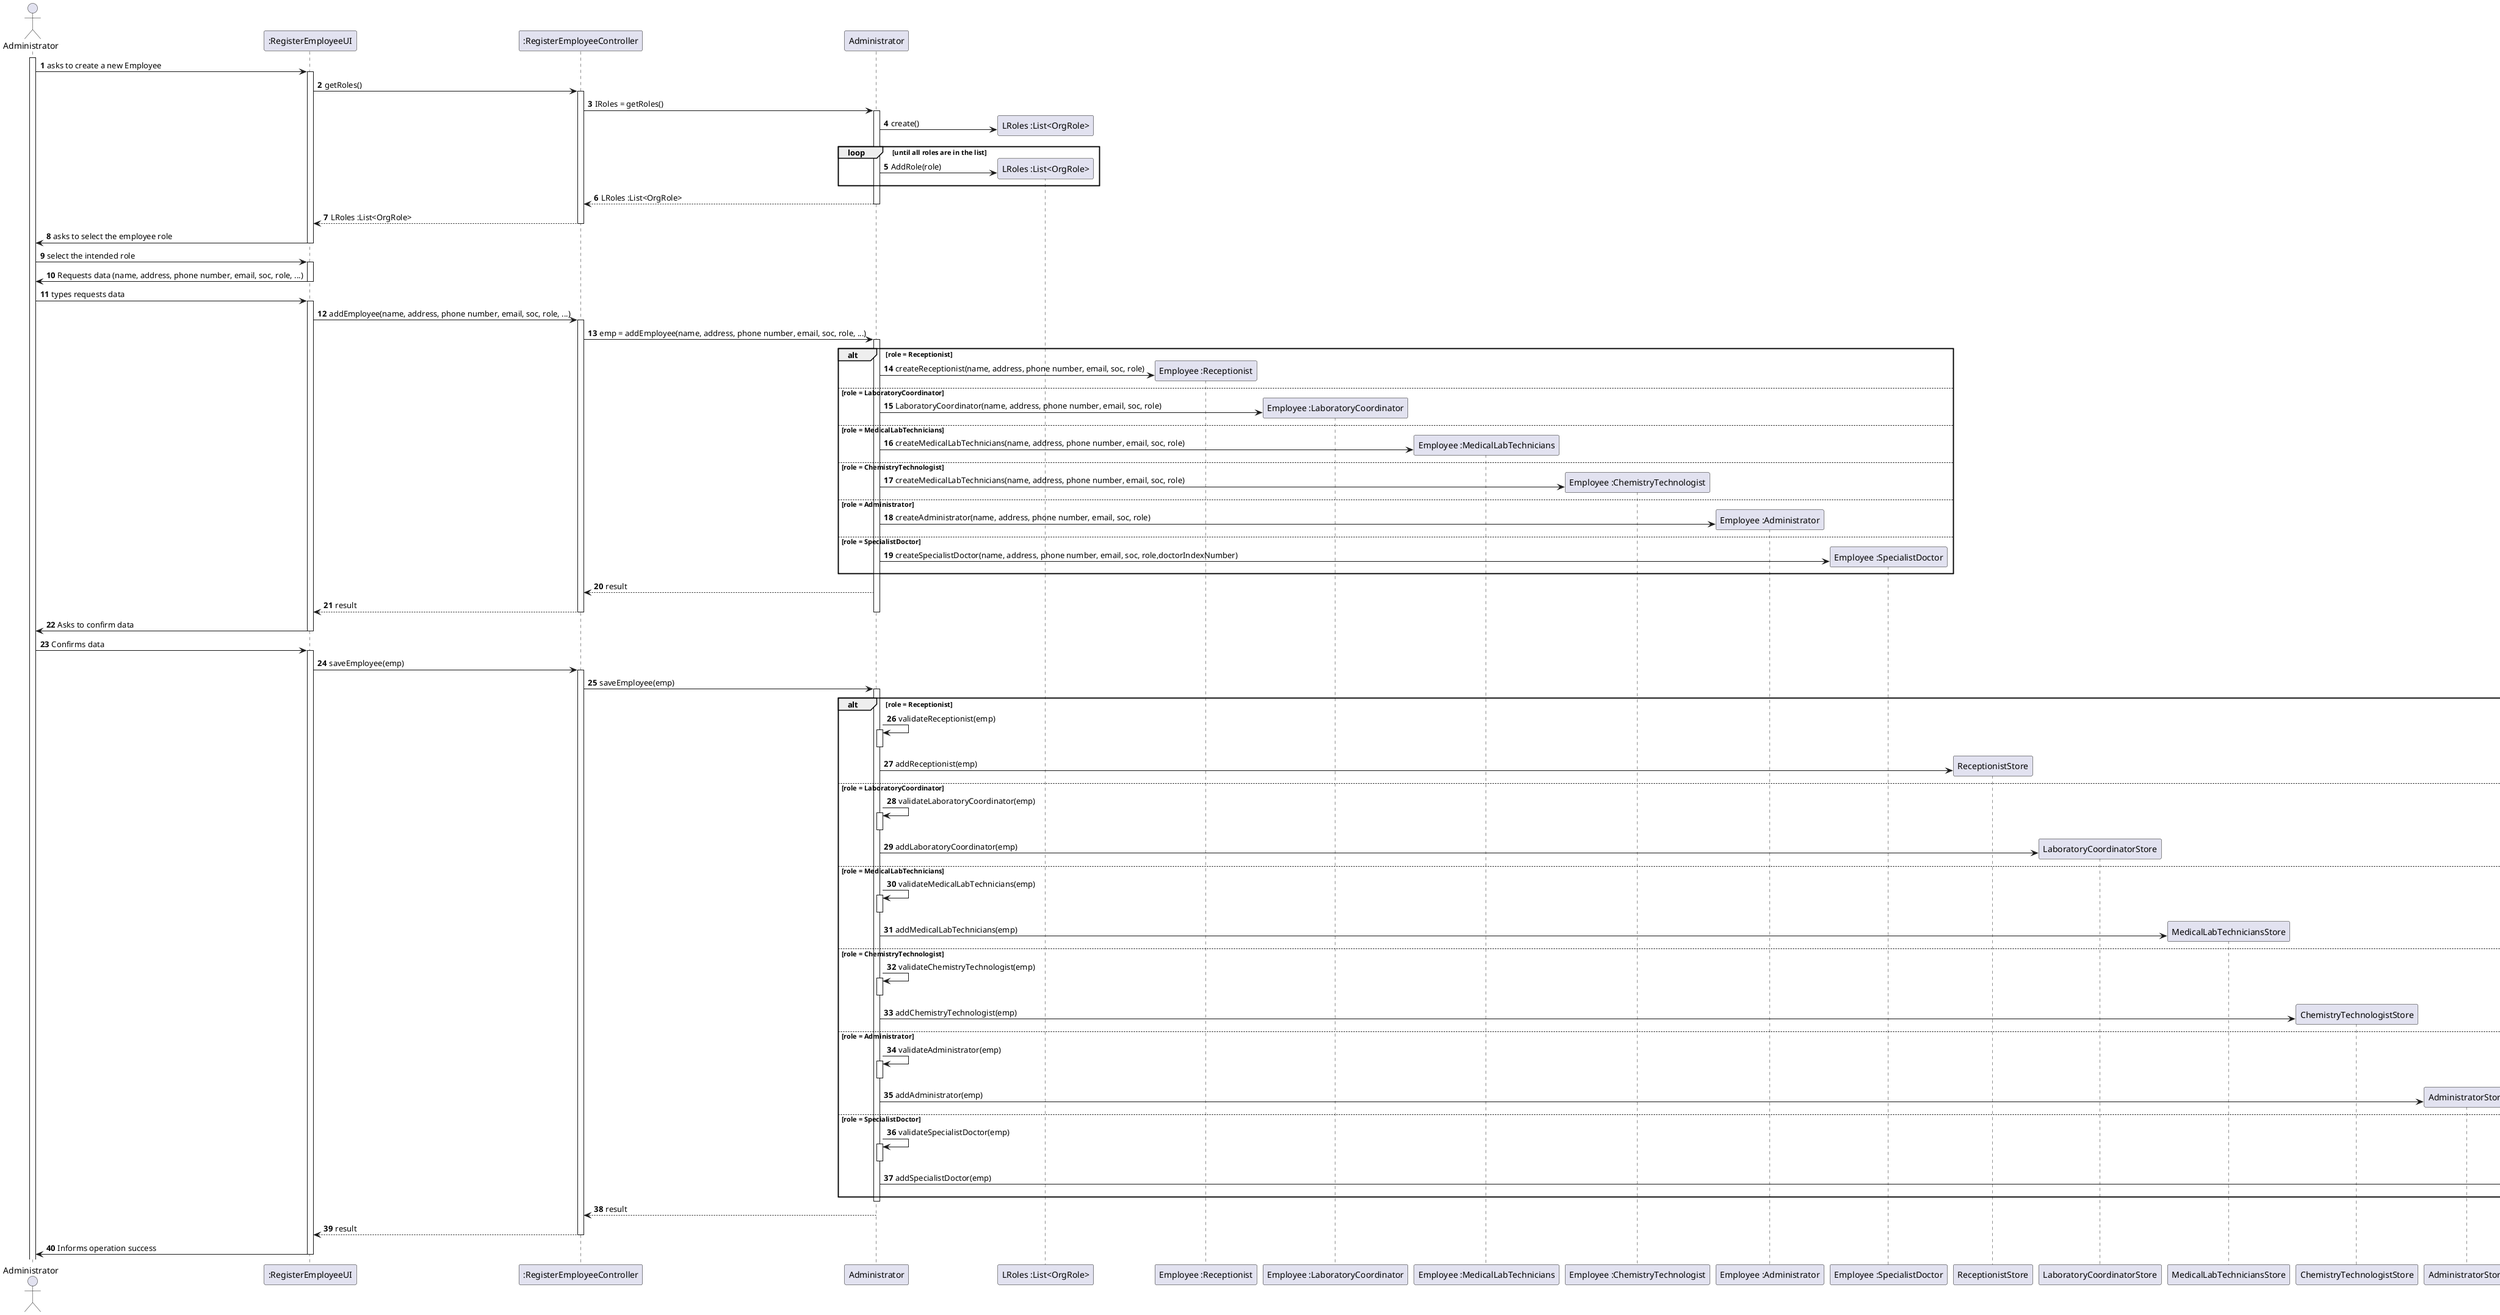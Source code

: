 @startuml
autonumber
'hide footbox
actor "Administrator" as AD

participant ":RegisterEmployeeUI" as REUI
participant ":RegisterEmployeeController" as REC
participant "Administrator" as ADMIN
participant "LRoles :List<OrgRole>" as LROLE
participant "Employee :Receptionist" as RECP
participant "Employee :LaboratoryCoordinator" as LC
participant "Employee :MedicalLabTechnicians" as MLT
participant "Employee :ChemistryTechnologist" as CT
participant "Employee :Administrator" as EMPAD
participant "Employee :SpecialistDoctor" as SD

participant "ReceptionistStore" as RECPSTORE
participant "LaboratoryCoordinatorStore" as LCSTORE
participant "MedicalLabTechniciansStore" as MLTSTORE
participant "ChemistryTechnologistStore" as CTSTORE
participant "AdministratorStore" as EMPADSTORE
participant "SpecialistDoctorStore" as SDSTORE



activate AD

AD -> REUI : asks to create a new Employee
activate REUI


'REUI -> REC : authenticate(email, password)
'activate REC
'activate AF
'REC -> AF : doLogin(email, password)
'REC -> AF : session = getCurrentSession()
'deactivate AF

'REC -> US : session.isLoggedInWithRole(id)
'activate US
'
'US --> REC : result
'
'deactivate US
'REC --> REUI: result
'deactivate REC



REUI -> REC : getRoles()
activate REC



REC -> ADMIN : IRoles = getRoles()
activate ADMIN

ADMIN -> LROLE** : create()



loop until all roles are in the list

ADMIN -> LROLE** : AddRole(role)
end



ADMIN --> REC: LRoles :List<OrgRole>
deactivate ADMIN
REC --> REUI: LRoles :List<OrgRole>



deactivate REC

REUI -> AD : asks to select the employee role

deactivate REUI

AD -> REUI : select the intended role
activate REUI


REUI -> AD : Requests data (name, address, phone number, email, soc, role, ...)

deactivate REUI


AD -> REUI : types requests data
activate REUI

REUI -> REC : addEmployee(name, address, phone number, email, soc, role, ...)

activate REC

REC -> ADMIN : emp = addEmployee(name, address, phone number, email, soc, role, ...)

activate ADMIN



alt role = Receptionist

ADMIN -> RECP** : createReceptionist(name, address, phone number, email, soc, role)


else role = LaboratoryCoordinator

ADMIN -> LC** : LaboratoryCoordinator(name, address, phone number, email, soc, role)

else role = MedicalLabTechnicians

ADMIN -> MLT** : createMedicalLabTechnicians(name, address, phone number, email, soc, role)

else role = ChemistryTechnologist

ADMIN -> CT** : createMedicalLabTechnicians(name, address, phone number, email, soc, role)

else role = Administrator

ADMIN -> EMPAD** : createAdministrator(name, address, phone number, email, soc, role)

else role = SpecialistDoctor

ADMIN -> SD** : createSpecialistDoctor(name, address, phone number, email, soc, role,doctorIndexNumber)
end

ADMIN --> REC : result


REC --> REUI : result


deactivate ADMIN

deactivate REC



REUI -> AD : Asks to confirm data
deactivate REUI

AD -> REUI : Confirms data
activate REUI

REUI -> REC : saveEmployee(emp)
activate REC

REC -> ADMIN : saveEmployee(emp)
activate ADMIN




alt role = Receptionist

ADMIN -> ADMIN : validateReceptionist(emp)
activate ADMIN
deactivate ADMIN
ADMIN -> RECPSTORE** : addReceptionist(emp)

else role = LaboratoryCoordinator

ADMIN -> ADMIN : validateLaboratoryCoordinator(emp)
activate ADMIN
deactivate ADMIN
ADMIN -> LCSTORE** : addLaboratoryCoordinator(emp)

else role = MedicalLabTechnicians

ADMIN -> ADMIN : validateMedicalLabTechnicians(emp)
activate ADMIN
deactivate ADMIN
ADMIN -> MLTSTORE** : addMedicalLabTechnicians(emp)

else role = ChemistryTechnologist

ADMIN -> ADMIN : validateChemistryTechnologist(emp)
activate ADMIN
deactivate ADMIN
ADMIN -> CTSTORE** : addChemistryTechnologist(emp)

else role = Administrator

ADMIN -> ADMIN : validateAdministrator(emp)
activate ADMIN
deactivate ADMIN
ADMIN ->  EMPADSTORE** : addAdministrator(emp)

else role = SpecialistDoctor

ADMIN -> ADMIN : validateSpecialistDoctor(emp)
activate ADMIN
deactivate ADMIN
ADMIN -> SDSTORE** : addSpecialistDoctor(emp)
end







activate ADMIN
deactivate ADMIN

ADMIN --> REC : result

REC --> REUI : result

deactivate REC
deactivate ADMIN

REUI -> AD : Informs operation success
deactivate REUI






@enduml